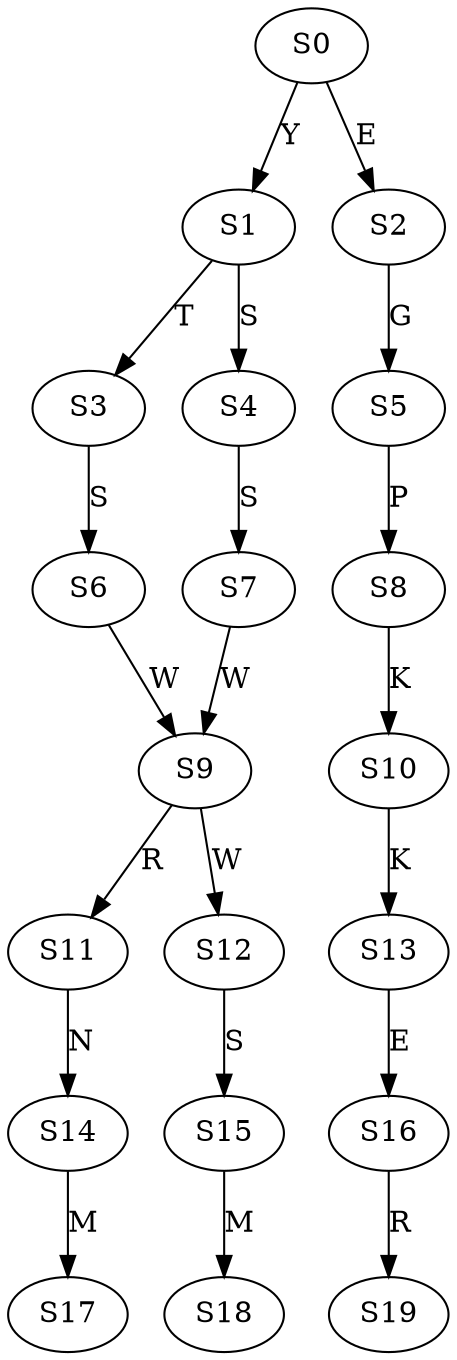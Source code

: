 strict digraph  {
	S0 -> S1 [ label = Y ];
	S0 -> S2 [ label = E ];
	S1 -> S3 [ label = T ];
	S1 -> S4 [ label = S ];
	S2 -> S5 [ label = G ];
	S3 -> S6 [ label = S ];
	S4 -> S7 [ label = S ];
	S5 -> S8 [ label = P ];
	S6 -> S9 [ label = W ];
	S7 -> S9 [ label = W ];
	S8 -> S10 [ label = K ];
	S9 -> S11 [ label = R ];
	S9 -> S12 [ label = W ];
	S10 -> S13 [ label = K ];
	S11 -> S14 [ label = N ];
	S12 -> S15 [ label = S ];
	S13 -> S16 [ label = E ];
	S14 -> S17 [ label = M ];
	S15 -> S18 [ label = M ];
	S16 -> S19 [ label = R ];
}
